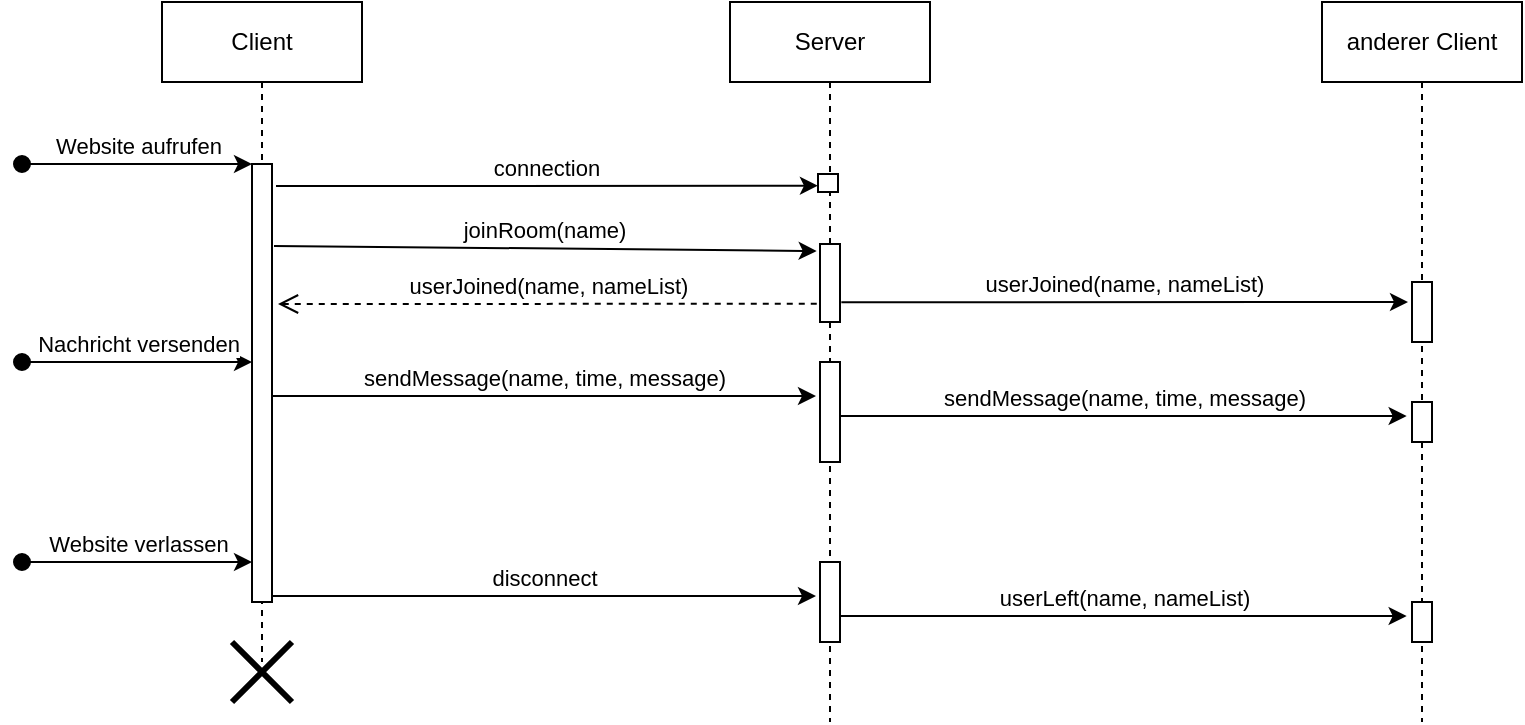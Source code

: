 <mxfile>
    <diagram id="5MAYBBImXbuA16LvT9Ry" name="Seite-1">
        <mxGraphModel dx="871" dy="760" grid="1" gridSize="10" guides="1" tooltips="1" connect="1" arrows="1" fold="1" page="1" pageScale="1" pageWidth="827" pageHeight="1169" math="0" shadow="0">
            <root>
                <mxCell id="0"/>
                <mxCell id="1" parent="0"/>
                <mxCell id="3" value="Client" style="shape=umlLifeline;perimeter=lifelinePerimeter;whiteSpace=wrap;html=1;container=1;collapsible=0;recursiveResize=0;outlineConnect=0;" parent="1" vertex="1">
                    <mxGeometry x="80" y="40" width="100" height="330" as="geometry"/>
                </mxCell>
                <mxCell id="35" value="" style="shape=umlDestroy;whiteSpace=wrap;html=1;strokeWidth=3;" parent="3" vertex="1">
                    <mxGeometry x="35" y="320" width="30" height="30" as="geometry"/>
                </mxCell>
                <mxCell id="4" value="Server" style="shape=umlLifeline;perimeter=lifelinePerimeter;whiteSpace=wrap;html=1;container=1;collapsible=0;recursiveResize=0;outlineConnect=0;" parent="1" vertex="1">
                    <mxGeometry x="364" y="40" width="100" height="360" as="geometry"/>
                </mxCell>
                <mxCell id="10" value="" style="html=1;points=[];perimeter=orthogonalPerimeter;" parent="4" vertex="1">
                    <mxGeometry x="45" y="121" width="10" height="39" as="geometry"/>
                </mxCell>
                <mxCell id="31" value="disconnect" style="html=1;verticalAlign=bottom;endArrow=classic;endFill=1;" parent="4" edge="1">
                    <mxGeometry width="80" relative="1" as="geometry">
                        <mxPoint x="-229.0" y="297" as="sourcePoint"/>
                        <mxPoint x="43" y="297" as="targetPoint"/>
                    </mxGeometry>
                </mxCell>
                <mxCell id="32" value="" style="html=1;points=[];perimeter=orthogonalPerimeter;" parent="4" vertex="1">
                    <mxGeometry x="45" y="280" width="10" height="40" as="geometry"/>
                </mxCell>
                <mxCell id="33" value="userLeft(name, nameList)" style="html=1;verticalAlign=bottom;endArrow=classic;endFill=1;entryX=-0.267;entryY=0.35;entryDx=0;entryDy=0;entryPerimeter=0;" parent="4" edge="1">
                    <mxGeometry width="80" relative="1" as="geometry">
                        <mxPoint x="55" y="307" as="sourcePoint"/>
                        <mxPoint x="338.33" y="307" as="targetPoint"/>
                    </mxGeometry>
                </mxCell>
                <mxCell id="5" value="anderer Client" style="shape=umlLifeline;perimeter=lifelinePerimeter;whiteSpace=wrap;html=1;container=1;collapsible=0;recursiveResize=0;outlineConnect=0;" parent="1" vertex="1">
                    <mxGeometry x="660" y="40" width="100" height="360" as="geometry"/>
                </mxCell>
                <mxCell id="6" value="" style="html=1;points=[];perimeter=orthogonalPerimeter;" parent="1" vertex="1">
                    <mxGeometry x="125" y="121" width="10" height="219" as="geometry"/>
                </mxCell>
                <mxCell id="7" value="Website aufrufen" style="html=1;verticalAlign=bottom;startArrow=oval;endArrow=classic;startSize=8;endFill=1;" parent="1" target="6" edge="1">
                    <mxGeometry relative="1" as="geometry">
                        <mxPoint x="10" y="121" as="sourcePoint"/>
                    </mxGeometry>
                </mxCell>
                <mxCell id="11" value="connection" style="html=1;verticalAlign=bottom;endArrow=classic;endFill=1;entryX=-0.003;entryY=0.651;entryDx=0;entryDy=0;entryPerimeter=0;" parent="1" target="20" edge="1">
                    <mxGeometry relative="1" as="geometry">
                        <mxPoint x="137" y="132" as="sourcePoint"/>
                        <mxPoint x="410" y="131" as="targetPoint"/>
                    </mxGeometry>
                </mxCell>
                <mxCell id="16" value="joinRoom(name)" style="html=1;verticalAlign=bottom;endArrow=classic;exitX=1.1;exitY=0.187;exitDx=0;exitDy=0;exitPerimeter=0;endFill=1;entryX=-0.167;entryY=0.09;entryDx=0;entryDy=0;entryPerimeter=0;" parent="1" source="6" target="10" edge="1">
                    <mxGeometry width="80" relative="1" as="geometry">
                        <mxPoint x="135" y="150" as="sourcePoint"/>
                        <mxPoint x="407" y="170" as="targetPoint"/>
                    </mxGeometry>
                </mxCell>
                <mxCell id="17" value="userJoined(name, nameList)" style="html=1;verticalAlign=bottom;endArrow=open;dashed=1;endSize=8;exitX=-0.162;exitY=0.766;exitDx=0;exitDy=0;exitPerimeter=0;" parent="1" source="10" edge="1">
                    <mxGeometry relative="1" as="geometry">
                        <mxPoint x="406" y="191" as="sourcePoint"/>
                        <mxPoint x="138" y="191" as="targetPoint"/>
                    </mxGeometry>
                </mxCell>
                <mxCell id="18" value="userJoined(name, nameList)" style="html=1;verticalAlign=bottom;endArrow=classic;exitX=1.067;exitY=0.746;exitDx=0;exitDy=0;exitPerimeter=0;endFill=1;" parent="1" source="10" edge="1">
                    <mxGeometry width="80" relative="1" as="geometry">
                        <mxPoint x="470" y="210" as="sourcePoint"/>
                        <mxPoint x="703" y="190" as="targetPoint"/>
                    </mxGeometry>
                </mxCell>
                <mxCell id="19" value="" style="html=1;points=[];perimeter=orthogonalPerimeter;" parent="1" vertex="1">
                    <mxGeometry x="705" y="180" width="10" height="30" as="geometry"/>
                </mxCell>
                <mxCell id="20" value="" style="html=1;points=[];perimeter=orthogonalPerimeter;" parent="1" vertex="1">
                    <mxGeometry x="408" y="126" width="10" height="9" as="geometry"/>
                </mxCell>
                <mxCell id="27" value="" style="html=1;points=[];perimeter=orthogonalPerimeter;" parent="1" vertex="1">
                    <mxGeometry x="409" y="220" width="10" height="50" as="geometry"/>
                </mxCell>
                <mxCell id="28" value="sendMessage(name, time, message)" style="html=1;verticalAlign=bottom;endArrow=classic;endFill=1;" parent="1" edge="1">
                    <mxGeometry width="80" relative="1" as="geometry">
                        <mxPoint x="135" y="237" as="sourcePoint"/>
                        <mxPoint x="407" y="237" as="targetPoint"/>
                    </mxGeometry>
                </mxCell>
                <mxCell id="29" value="sendMessage(name, time, message)" style="html=1;verticalAlign=bottom;endArrow=classic;endFill=1;entryX=-0.267;entryY=0.35;entryDx=0;entryDy=0;entryPerimeter=0;" parent="1" target="30" edge="1">
                    <mxGeometry width="80" relative="1" as="geometry">
                        <mxPoint x="419.0" y="247" as="sourcePoint"/>
                        <mxPoint x="691" y="247" as="targetPoint"/>
                    </mxGeometry>
                </mxCell>
                <mxCell id="30" value="" style="html=1;points=[];perimeter=orthogonalPerimeter;" parent="1" vertex="1">
                    <mxGeometry x="705" y="240" width="10" height="20" as="geometry"/>
                </mxCell>
                <mxCell id="34" value="" style="html=1;points=[];perimeter=orthogonalPerimeter;" parent="1" vertex="1">
                    <mxGeometry x="705" y="340" width="10" height="20" as="geometry"/>
                </mxCell>
                <mxCell id="36" value="Nachricht versenden" style="html=1;verticalAlign=bottom;startArrow=oval;endArrow=classic;startSize=8;endFill=1;" parent="1" edge="1">
                    <mxGeometry relative="1" as="geometry">
                        <mxPoint x="10" y="220" as="sourcePoint"/>
                        <mxPoint x="125" y="220" as="targetPoint"/>
                    </mxGeometry>
                </mxCell>
                <mxCell id="37" value="Website verlassen" style="html=1;verticalAlign=bottom;startArrow=oval;endArrow=classic;startSize=8;endFill=1;" parent="1" edge="1">
                    <mxGeometry relative="1" as="geometry">
                        <mxPoint x="10" y="320" as="sourcePoint"/>
                        <mxPoint x="125" y="320" as="targetPoint"/>
                    </mxGeometry>
                </mxCell>
            </root>
        </mxGraphModel>
    </diagram>
</mxfile>